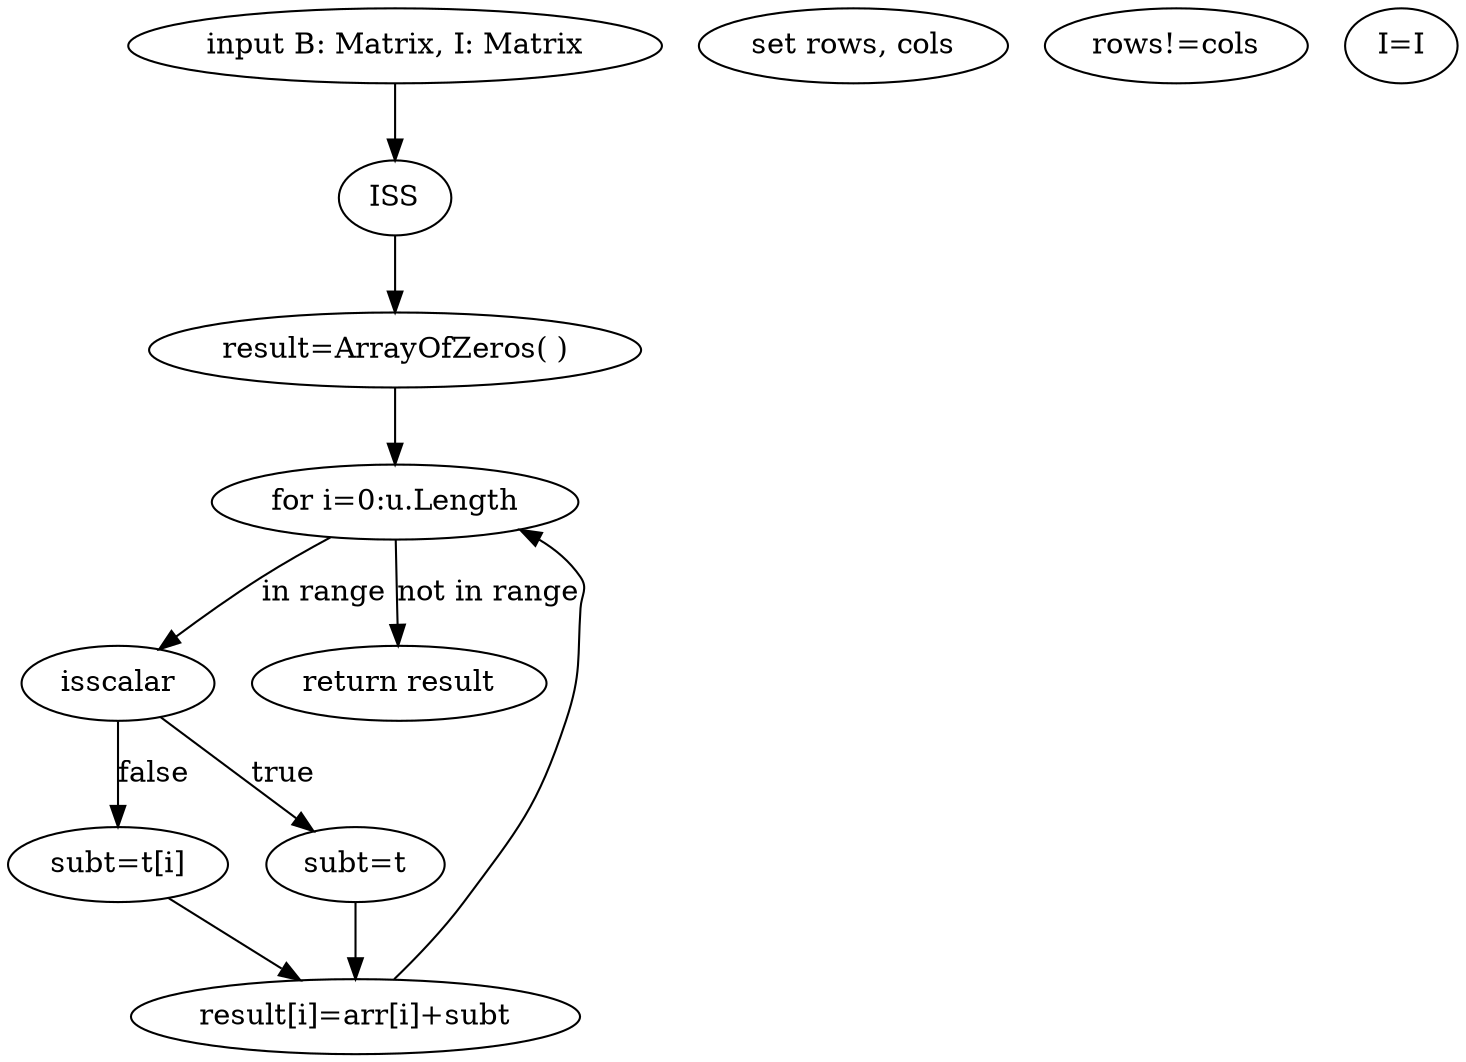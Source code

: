 digraph G {
    INP [label="input B: Matrix, I: Matrix"]
    SET1 [label="set rows, cols"]

    IF1 [label="rows!=cols"]

    SET2 [label="I=I"]
    RES [label="result=ArrayOfZeros( )"]
    FOR [label="for i=0:u.Length"]
    ADD [label="result[i]=arr[i]+subt"]
    IF [label="isscalar"]
    SUBT1 [label="subt=t[i]"]
    SUBT2 [label="subt=t"]
    RET [label="return result"]

    INP -> ISS -> RES -> FOR 
    FOR -> IF [label="in range"]
    IF -> SUBT2 [label="true"]
    IF -> SUBT1 [label="false"]
    SUBT2 -> ADD
    SUBT1 -> ADD 
    FOR -> RET [label="not in range"]
    ADD -> FOR
}